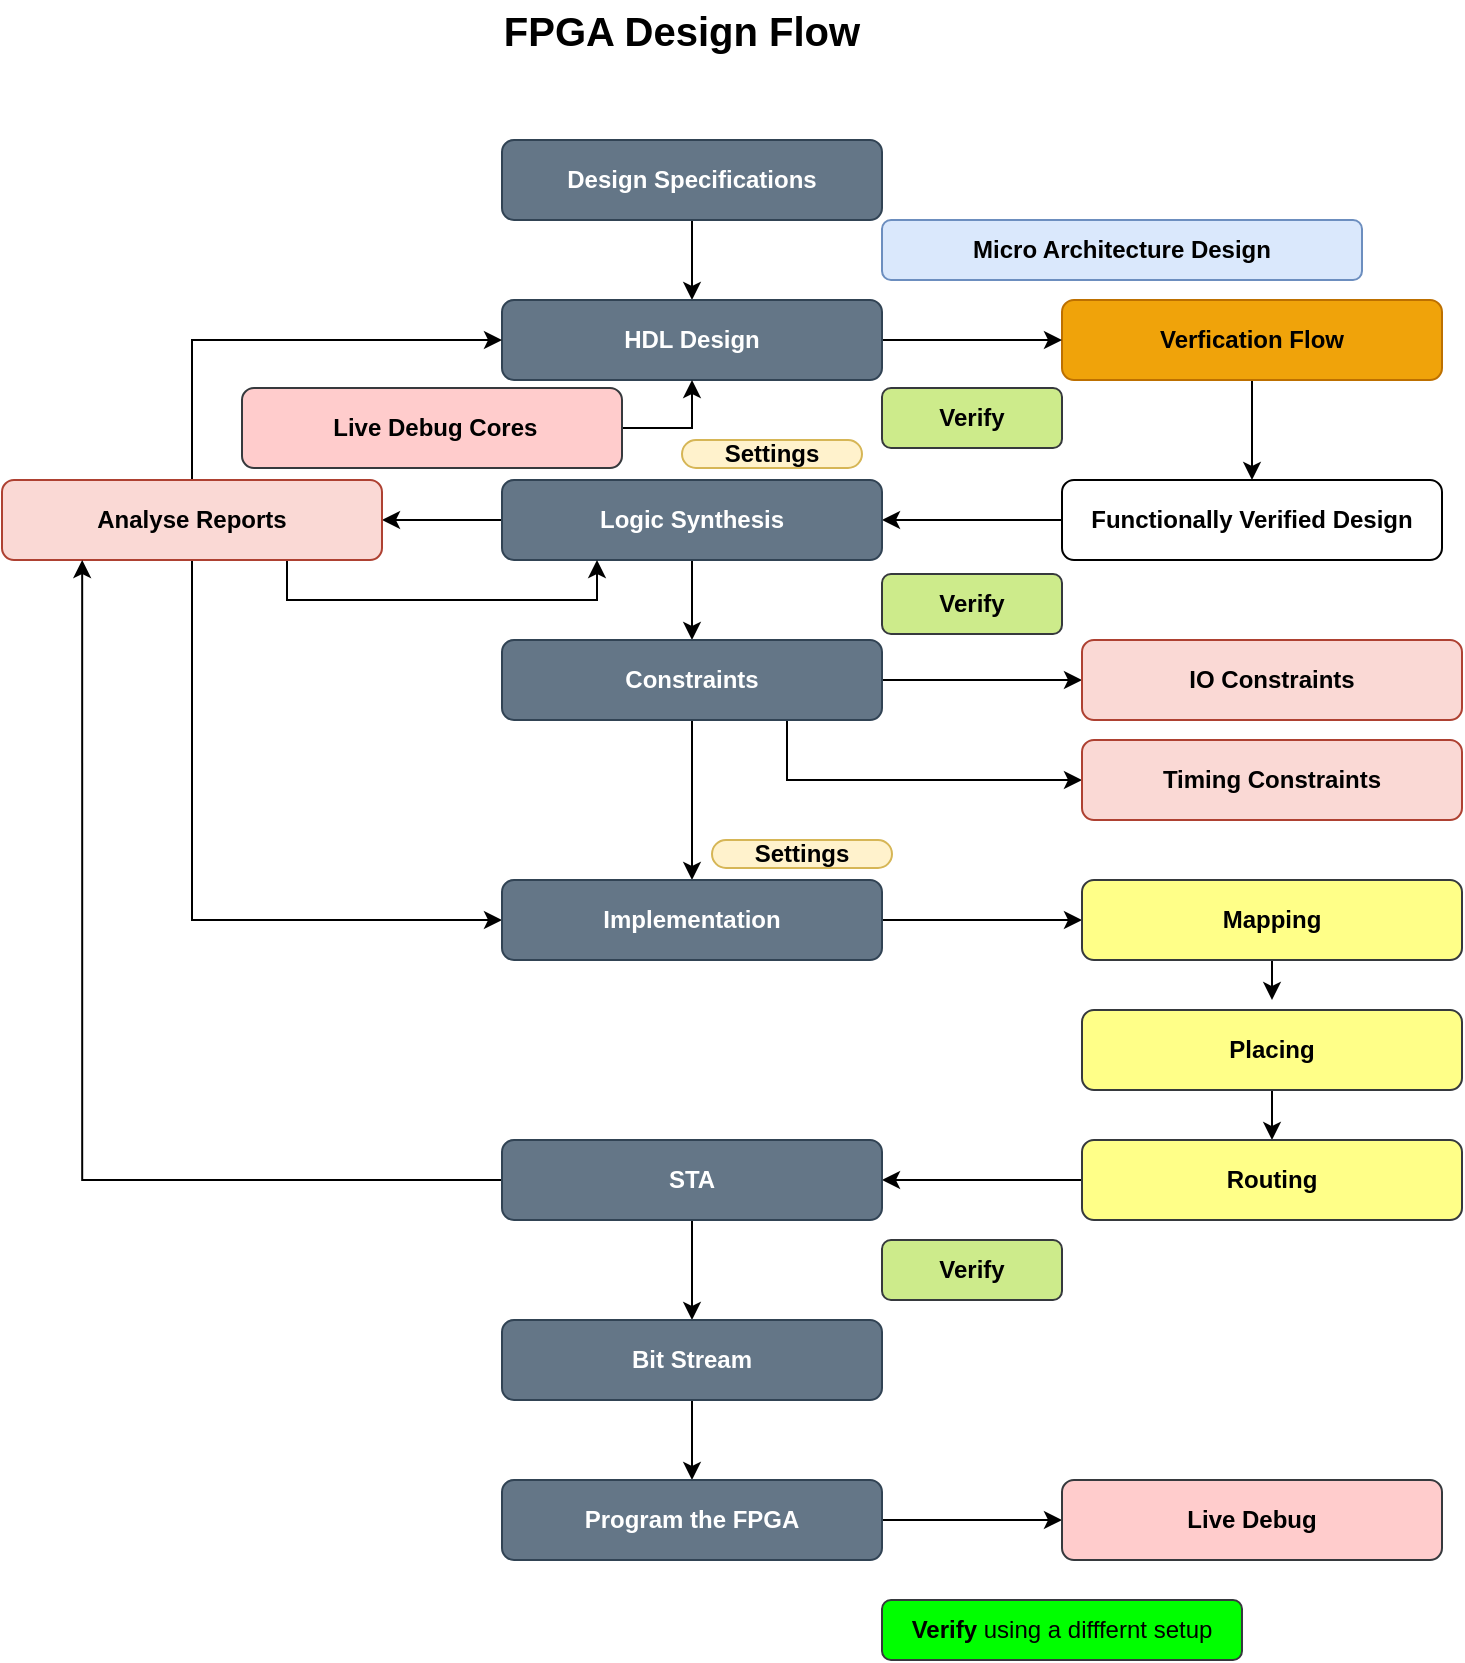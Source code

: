 <mxfile version="21.5.0" type="device" pages="2">
  <diagram name="Page-1" id="VcBqrdRL1sSiQqwj9spP">
    <mxGraphModel dx="1050" dy="566" grid="1" gridSize="10" guides="1" tooltips="1" connect="1" arrows="1" fold="1" page="1" pageScale="1" pageWidth="827" pageHeight="1169" math="0" shadow="0">
      <root>
        <mxCell id="0" />
        <mxCell id="1" parent="0" />
        <mxCell id="Eifh9r8NQX1qjbTjvXPd-1" value="&lt;b&gt;&lt;font style=&quot;font-size: 20px;&quot;&gt;FPGA Design Flow&lt;/font&gt;&lt;/b&gt;" style="text;html=1;strokeColor=none;fillColor=none;align=center;verticalAlign=middle;whiteSpace=wrap;rounded=0;" vertex="1" parent="1">
          <mxGeometry x="250" y="60" width="260" height="30" as="geometry" />
        </mxCell>
        <mxCell id="Eifh9r8NQX1qjbTjvXPd-2" style="edgeStyle=orthogonalEdgeStyle;rounded=0;orthogonalLoop=1;jettySize=auto;html=1;exitX=0.5;exitY=1;exitDx=0;exitDy=0;entryX=0.5;entryY=0;entryDx=0;entryDy=0;" edge="1" parent="1" source="Eifh9r8NQX1qjbTjvXPd-3" target="Eifh9r8NQX1qjbTjvXPd-7">
          <mxGeometry relative="1" as="geometry" />
        </mxCell>
        <mxCell id="Eifh9r8NQX1qjbTjvXPd-3" value="&lt;b&gt;Design Specifications&lt;/b&gt;" style="rounded=1;whiteSpace=wrap;html=1;fillColor=#647687;fontColor=#ffffff;strokeColor=#314354;" vertex="1" parent="1">
          <mxGeometry x="290" y="130" width="190" height="40" as="geometry" />
        </mxCell>
        <mxCell id="Eifh9r8NQX1qjbTjvXPd-4" style="edgeStyle=orthogonalEdgeStyle;rounded=0;orthogonalLoop=1;jettySize=auto;html=1;exitX=0.5;exitY=1;exitDx=0;exitDy=0;entryX=0.5;entryY=0;entryDx=0;entryDy=0;" edge="1" parent="1" source="Eifh9r8NQX1qjbTjvXPd-5" target="Eifh9r8NQX1qjbTjvXPd-9">
          <mxGeometry relative="1" as="geometry" />
        </mxCell>
        <mxCell id="Eifh9r8NQX1qjbTjvXPd-5" value="&lt;b&gt;Verfication Flow&lt;br&gt;&lt;/b&gt;" style="rounded=1;whiteSpace=wrap;html=1;fillColor=#f0a30a;fontColor=#000000;strokeColor=#BD7000;" vertex="1" parent="1">
          <mxGeometry x="570" y="210" width="190" height="40" as="geometry" />
        </mxCell>
        <mxCell id="Eifh9r8NQX1qjbTjvXPd-6" style="edgeStyle=orthogonalEdgeStyle;rounded=0;orthogonalLoop=1;jettySize=auto;html=1;exitX=1;exitY=0.5;exitDx=0;exitDy=0;" edge="1" parent="1" source="Eifh9r8NQX1qjbTjvXPd-7" target="Eifh9r8NQX1qjbTjvXPd-5">
          <mxGeometry relative="1" as="geometry" />
        </mxCell>
        <mxCell id="Eifh9r8NQX1qjbTjvXPd-7" value="&lt;b&gt;HDL Design&lt;br&gt;&lt;/b&gt;" style="rounded=1;whiteSpace=wrap;html=1;fillColor=#647687;fontColor=#ffffff;strokeColor=#314354;" vertex="1" parent="1">
          <mxGeometry x="290" y="210" width="190" height="40" as="geometry" />
        </mxCell>
        <mxCell id="Eifh9r8NQX1qjbTjvXPd-8" style="edgeStyle=orthogonalEdgeStyle;rounded=0;orthogonalLoop=1;jettySize=auto;html=1;exitX=0;exitY=0.5;exitDx=0;exitDy=0;entryX=1;entryY=0.5;entryDx=0;entryDy=0;" edge="1" parent="1" source="Eifh9r8NQX1qjbTjvXPd-9" target="Eifh9r8NQX1qjbTjvXPd-12">
          <mxGeometry relative="1" as="geometry" />
        </mxCell>
        <mxCell id="Eifh9r8NQX1qjbTjvXPd-9" value="&lt;b&gt;Functionally Verified Design&lt;br&gt;&lt;/b&gt;" style="rounded=1;whiteSpace=wrap;html=1;" vertex="1" parent="1">
          <mxGeometry x="570" y="300" width="190" height="40" as="geometry" />
        </mxCell>
        <mxCell id="Eifh9r8NQX1qjbTjvXPd-10" style="edgeStyle=orthogonalEdgeStyle;rounded=0;orthogonalLoop=1;jettySize=auto;html=1;exitX=0;exitY=0.5;exitDx=0;exitDy=0;entryX=1;entryY=0.5;entryDx=0;entryDy=0;" edge="1" parent="1" source="Eifh9r8NQX1qjbTjvXPd-12" target="Eifh9r8NQX1qjbTjvXPd-16">
          <mxGeometry relative="1" as="geometry" />
        </mxCell>
        <mxCell id="Eifh9r8NQX1qjbTjvXPd-11" style="edgeStyle=orthogonalEdgeStyle;rounded=0;orthogonalLoop=1;jettySize=auto;html=1;exitX=0.5;exitY=1;exitDx=0;exitDy=0;entryX=0.5;entryY=0;entryDx=0;entryDy=0;" edge="1" parent="1" source="Eifh9r8NQX1qjbTjvXPd-12" target="Eifh9r8NQX1qjbTjvXPd-20">
          <mxGeometry relative="1" as="geometry" />
        </mxCell>
        <mxCell id="Eifh9r8NQX1qjbTjvXPd-12" value="&lt;b&gt;Logic Synthesis&lt;br&gt;&lt;/b&gt;" style="rounded=1;whiteSpace=wrap;html=1;fillColor=#647687;fontColor=#ffffff;strokeColor=#314354;" vertex="1" parent="1">
          <mxGeometry x="290" y="300" width="190" height="40" as="geometry" />
        </mxCell>
        <mxCell id="Eifh9r8NQX1qjbTjvXPd-13" style="edgeStyle=orthogonalEdgeStyle;rounded=0;orthogonalLoop=1;jettySize=auto;html=1;exitX=0.5;exitY=0;exitDx=0;exitDy=0;entryX=0;entryY=0.5;entryDx=0;entryDy=0;" edge="1" parent="1" source="Eifh9r8NQX1qjbTjvXPd-16" target="Eifh9r8NQX1qjbTjvXPd-7">
          <mxGeometry relative="1" as="geometry" />
        </mxCell>
        <mxCell id="Eifh9r8NQX1qjbTjvXPd-14" style="edgeStyle=orthogonalEdgeStyle;rounded=0;orthogonalLoop=1;jettySize=auto;html=1;exitX=0.75;exitY=1;exitDx=0;exitDy=0;entryX=0.25;entryY=1;entryDx=0;entryDy=0;" edge="1" parent="1" source="Eifh9r8NQX1qjbTjvXPd-16" target="Eifh9r8NQX1qjbTjvXPd-12">
          <mxGeometry relative="1" as="geometry" />
        </mxCell>
        <mxCell id="Eifh9r8NQX1qjbTjvXPd-15" style="edgeStyle=orthogonalEdgeStyle;rounded=0;orthogonalLoop=1;jettySize=auto;html=1;exitX=0.5;exitY=1;exitDx=0;exitDy=0;entryX=0;entryY=0.5;entryDx=0;entryDy=0;" edge="1" parent="1" source="Eifh9r8NQX1qjbTjvXPd-16" target="Eifh9r8NQX1qjbTjvXPd-24">
          <mxGeometry relative="1" as="geometry" />
        </mxCell>
        <mxCell id="Eifh9r8NQX1qjbTjvXPd-16" value="&lt;b&gt;Analyse Reports&lt;br&gt;&lt;/b&gt;" style="rounded=1;whiteSpace=wrap;html=1;fillColor=#fad9d5;strokeColor=#ae4132;" vertex="1" parent="1">
          <mxGeometry x="40" y="300" width="190" height="40" as="geometry" />
        </mxCell>
        <mxCell id="Eifh9r8NQX1qjbTjvXPd-17" style="edgeStyle=orthogonalEdgeStyle;rounded=0;orthogonalLoop=1;jettySize=auto;html=1;exitX=1;exitY=0.5;exitDx=0;exitDy=0;entryX=0;entryY=0.5;entryDx=0;entryDy=0;" edge="1" parent="1" source="Eifh9r8NQX1qjbTjvXPd-20" target="Eifh9r8NQX1qjbTjvXPd-21">
          <mxGeometry relative="1" as="geometry" />
        </mxCell>
        <mxCell id="Eifh9r8NQX1qjbTjvXPd-18" style="edgeStyle=orthogonalEdgeStyle;rounded=0;orthogonalLoop=1;jettySize=auto;html=1;exitX=0.75;exitY=1;exitDx=0;exitDy=0;entryX=0;entryY=0.5;entryDx=0;entryDy=0;" edge="1" parent="1" source="Eifh9r8NQX1qjbTjvXPd-20" target="Eifh9r8NQX1qjbTjvXPd-22">
          <mxGeometry relative="1" as="geometry" />
        </mxCell>
        <mxCell id="Eifh9r8NQX1qjbTjvXPd-19" style="edgeStyle=orthogonalEdgeStyle;rounded=0;orthogonalLoop=1;jettySize=auto;html=1;exitX=0.5;exitY=1;exitDx=0;exitDy=0;" edge="1" parent="1" source="Eifh9r8NQX1qjbTjvXPd-20" target="Eifh9r8NQX1qjbTjvXPd-24">
          <mxGeometry relative="1" as="geometry" />
        </mxCell>
        <mxCell id="Eifh9r8NQX1qjbTjvXPd-20" value="&lt;b&gt;Constraints&lt;/b&gt;" style="rounded=1;whiteSpace=wrap;html=1;fillColor=#647687;fontColor=#ffffff;strokeColor=#314354;" vertex="1" parent="1">
          <mxGeometry x="290" y="380" width="190" height="40" as="geometry" />
        </mxCell>
        <mxCell id="Eifh9r8NQX1qjbTjvXPd-21" value="&lt;b&gt;IO Constraints&lt;br&gt;&lt;/b&gt;" style="rounded=1;whiteSpace=wrap;html=1;fillColor=#fad9d5;strokeColor=#ae4132;" vertex="1" parent="1">
          <mxGeometry x="580" y="380" width="190" height="40" as="geometry" />
        </mxCell>
        <mxCell id="Eifh9r8NQX1qjbTjvXPd-22" value="&lt;b&gt;Timing Constraints&lt;br&gt;&lt;/b&gt;" style="rounded=1;whiteSpace=wrap;html=1;fillColor=#fad9d5;strokeColor=#ae4132;" vertex="1" parent="1">
          <mxGeometry x="580" y="430" width="190" height="40" as="geometry" />
        </mxCell>
        <mxCell id="Eifh9r8NQX1qjbTjvXPd-23" style="edgeStyle=orthogonalEdgeStyle;rounded=0;orthogonalLoop=1;jettySize=auto;html=1;exitX=1;exitY=0.5;exitDx=0;exitDy=0;entryX=0;entryY=0.5;entryDx=0;entryDy=0;" edge="1" parent="1" source="Eifh9r8NQX1qjbTjvXPd-24" target="Eifh9r8NQX1qjbTjvXPd-26">
          <mxGeometry relative="1" as="geometry" />
        </mxCell>
        <mxCell id="Eifh9r8NQX1qjbTjvXPd-24" value="&lt;b&gt;Implementation&lt;/b&gt;" style="rounded=1;whiteSpace=wrap;html=1;fillColor=#647687;fontColor=#ffffff;strokeColor=#314354;" vertex="1" parent="1">
          <mxGeometry x="290" y="500" width="190" height="40" as="geometry" />
        </mxCell>
        <mxCell id="Eifh9r8NQX1qjbTjvXPd-25" style="edgeStyle=orthogonalEdgeStyle;rounded=0;orthogonalLoop=1;jettySize=auto;html=1;exitX=0.5;exitY=1;exitDx=0;exitDy=0;" edge="1" parent="1" source="Eifh9r8NQX1qjbTjvXPd-26">
          <mxGeometry relative="1" as="geometry">
            <mxPoint x="675" y="560" as="targetPoint" />
          </mxGeometry>
        </mxCell>
        <mxCell id="Eifh9r8NQX1qjbTjvXPd-26" value="&lt;b&gt;Mapping&lt;/b&gt;" style="rounded=1;whiteSpace=wrap;html=1;fillColor=#ffff88;strokeColor=#36393d;" vertex="1" parent="1">
          <mxGeometry x="580" y="500" width="190" height="40" as="geometry" />
        </mxCell>
        <mxCell id="Eifh9r8NQX1qjbTjvXPd-27" style="edgeStyle=orthogonalEdgeStyle;rounded=0;orthogonalLoop=1;jettySize=auto;html=1;exitX=0.5;exitY=1;exitDx=0;exitDy=0;entryX=0.5;entryY=0;entryDx=0;entryDy=0;" edge="1" parent="1" source="Eifh9r8NQX1qjbTjvXPd-28" target="Eifh9r8NQX1qjbTjvXPd-30">
          <mxGeometry relative="1" as="geometry" />
        </mxCell>
        <mxCell id="Eifh9r8NQX1qjbTjvXPd-28" value="&lt;b&gt;Placing&lt;/b&gt;" style="rounded=1;whiteSpace=wrap;html=1;fillColor=#ffff88;strokeColor=#36393d;" vertex="1" parent="1">
          <mxGeometry x="580" y="565" width="190" height="40" as="geometry" />
        </mxCell>
        <mxCell id="Eifh9r8NQX1qjbTjvXPd-29" style="edgeStyle=orthogonalEdgeStyle;rounded=0;orthogonalLoop=1;jettySize=auto;html=1;exitX=0;exitY=0.5;exitDx=0;exitDy=0;" edge="1" parent="1" source="Eifh9r8NQX1qjbTjvXPd-30" target="Eifh9r8NQX1qjbTjvXPd-33">
          <mxGeometry relative="1" as="geometry" />
        </mxCell>
        <mxCell id="Eifh9r8NQX1qjbTjvXPd-30" value="&lt;b&gt;Routing&lt;/b&gt;" style="rounded=1;whiteSpace=wrap;html=1;fillColor=#ffff88;strokeColor=#36393d;" vertex="1" parent="1">
          <mxGeometry x="580" y="630" width="190" height="40" as="geometry" />
        </mxCell>
        <mxCell id="Eifh9r8NQX1qjbTjvXPd-31" style="edgeStyle=orthogonalEdgeStyle;rounded=0;orthogonalLoop=1;jettySize=auto;html=1;exitX=0;exitY=0.5;exitDx=0;exitDy=0;entryX=0.211;entryY=1;entryDx=0;entryDy=0;entryPerimeter=0;" edge="1" parent="1" source="Eifh9r8NQX1qjbTjvXPd-33" target="Eifh9r8NQX1qjbTjvXPd-16">
          <mxGeometry relative="1" as="geometry" />
        </mxCell>
        <mxCell id="Eifh9r8NQX1qjbTjvXPd-32" style="edgeStyle=orthogonalEdgeStyle;rounded=0;orthogonalLoop=1;jettySize=auto;html=1;exitX=0.5;exitY=1;exitDx=0;exitDy=0;entryX=0.5;entryY=0;entryDx=0;entryDy=0;" edge="1" parent="1" source="Eifh9r8NQX1qjbTjvXPd-33" target="Eifh9r8NQX1qjbTjvXPd-35">
          <mxGeometry relative="1" as="geometry" />
        </mxCell>
        <mxCell id="Eifh9r8NQX1qjbTjvXPd-33" value="&lt;b&gt;STA&lt;/b&gt;" style="rounded=1;whiteSpace=wrap;html=1;fillColor=#647687;fontColor=#ffffff;strokeColor=#314354;" vertex="1" parent="1">
          <mxGeometry x="290" y="630" width="190" height="40" as="geometry" />
        </mxCell>
        <mxCell id="Eifh9r8NQX1qjbTjvXPd-34" style="edgeStyle=orthogonalEdgeStyle;rounded=0;orthogonalLoop=1;jettySize=auto;html=1;exitX=0.5;exitY=1;exitDx=0;exitDy=0;entryX=0.5;entryY=0;entryDx=0;entryDy=0;" edge="1" parent="1" source="Eifh9r8NQX1qjbTjvXPd-35" target="Eifh9r8NQX1qjbTjvXPd-37">
          <mxGeometry relative="1" as="geometry" />
        </mxCell>
        <mxCell id="Eifh9r8NQX1qjbTjvXPd-35" value="&lt;b&gt;Bit Stream&lt;br&gt;&lt;/b&gt;" style="rounded=1;whiteSpace=wrap;html=1;fillColor=#647687;fontColor=#ffffff;strokeColor=#314354;" vertex="1" parent="1">
          <mxGeometry x="290" y="720" width="190" height="40" as="geometry" />
        </mxCell>
        <mxCell id="Eifh9r8NQX1qjbTjvXPd-36" style="edgeStyle=orthogonalEdgeStyle;rounded=0;orthogonalLoop=1;jettySize=auto;html=1;exitX=1;exitY=0.5;exitDx=0;exitDy=0;entryX=0;entryY=0.5;entryDx=0;entryDy=0;" edge="1" parent="1" source="Eifh9r8NQX1qjbTjvXPd-37" target="Eifh9r8NQX1qjbTjvXPd-38">
          <mxGeometry relative="1" as="geometry" />
        </mxCell>
        <mxCell id="Eifh9r8NQX1qjbTjvXPd-37" value="&lt;b&gt;Program the FPGA&lt;br&gt;&lt;/b&gt;" style="rounded=1;whiteSpace=wrap;html=1;fillColor=#647687;fontColor=#ffffff;strokeColor=#314354;" vertex="1" parent="1">
          <mxGeometry x="290" y="800" width="190" height="40" as="geometry" />
        </mxCell>
        <mxCell id="Eifh9r8NQX1qjbTjvXPd-38" value="&lt;b&gt;Live Debug&lt;br&gt;&lt;/b&gt;" style="rounded=1;whiteSpace=wrap;html=1;fillColor=#ffcccc;strokeColor=#36393d;" vertex="1" parent="1">
          <mxGeometry x="570" y="800" width="190" height="40" as="geometry" />
        </mxCell>
        <mxCell id="Eifh9r8NQX1qjbTjvXPd-39" style="edgeStyle=orthogonalEdgeStyle;rounded=0;orthogonalLoop=1;jettySize=auto;html=1;exitX=1;exitY=0.5;exitDx=0;exitDy=0;entryX=0.5;entryY=1;entryDx=0;entryDy=0;" edge="1" parent="1" source="Eifh9r8NQX1qjbTjvXPd-40" target="Eifh9r8NQX1qjbTjvXPd-7">
          <mxGeometry relative="1" as="geometry" />
        </mxCell>
        <mxCell id="Eifh9r8NQX1qjbTjvXPd-40" value="&lt;b&gt;&amp;nbsp;Live Debug Cores&lt;br&gt;&lt;/b&gt;" style="rounded=1;whiteSpace=wrap;html=1;fillColor=#ffcccc;strokeColor=#36393d;" vertex="1" parent="1">
          <mxGeometry x="160" y="254" width="190" height="40" as="geometry" />
        </mxCell>
        <mxCell id="Eifh9r8NQX1qjbTjvXPd-41" value="&lt;b&gt;Verify&lt;/b&gt;" style="rounded=1;whiteSpace=wrap;html=1;fillColor=#cdeb8b;strokeColor=#36393d;" vertex="1" parent="1">
          <mxGeometry x="480" y="680" width="90" height="30" as="geometry" />
        </mxCell>
        <mxCell id="Eifh9r8NQX1qjbTjvXPd-42" value="&lt;b&gt;Verify&lt;/b&gt;" style="rounded=1;whiteSpace=wrap;html=1;fillColor=#cdeb8b;strokeColor=#36393d;" vertex="1" parent="1">
          <mxGeometry x="480" y="347" width="90" height="30" as="geometry" />
        </mxCell>
        <mxCell id="Eifh9r8NQX1qjbTjvXPd-43" value="&lt;b&gt;Verify&lt;/b&gt;" style="rounded=1;whiteSpace=wrap;html=1;fillColor=#cdeb8b;strokeColor=#36393d;" vertex="1" parent="1">
          <mxGeometry x="480" y="254" width="90" height="30" as="geometry" />
        </mxCell>
        <mxCell id="Eifh9r8NQX1qjbTjvXPd-44" value="&lt;b&gt;Verify&lt;/b&gt; using a difffernt setup" style="rounded=1;whiteSpace=wrap;html=1;fillColor=#00FF00;strokeColor=#36393d;" vertex="1" parent="1">
          <mxGeometry x="480" y="860" width="180" height="30" as="geometry" />
        </mxCell>
        <mxCell id="Eifh9r8NQX1qjbTjvXPd-45" value="&lt;b&gt;Micro Architecture Design&lt;br&gt;&lt;/b&gt;" style="rounded=1;whiteSpace=wrap;html=1;fillColor=#dae8fc;strokeColor=#6c8ebf;" vertex="1" parent="1">
          <mxGeometry x="480" y="170" width="240" height="30" as="geometry" />
        </mxCell>
        <mxCell id="Eifh9r8NQX1qjbTjvXPd-47" value="&lt;b&gt;Settings&lt;/b&gt;" style="rounded=1;whiteSpace=wrap;html=1;fillColor=#fff2cc;strokeColor=#d6b656;arcSize=50;" vertex="1" parent="1">
          <mxGeometry x="395" y="480" width="90" height="14" as="geometry" />
        </mxCell>
        <mxCell id="Eifh9r8NQX1qjbTjvXPd-48" value="&lt;b&gt;Settings&lt;/b&gt;" style="rounded=1;whiteSpace=wrap;html=1;fillColor=#fff2cc;strokeColor=#d6b656;arcSize=50;" vertex="1" parent="1">
          <mxGeometry x="380" y="280" width="90" height="14" as="geometry" />
        </mxCell>
      </root>
    </mxGraphModel>
  </diagram>
  <diagram id="DKTvWOxw_dveqikbaRL9" name="Page-2">
    <mxGraphModel dx="1050" dy="566" grid="1" gridSize="10" guides="1" tooltips="1" connect="1" arrows="1" fold="1" page="1" pageScale="1" pageWidth="827" pageHeight="1169" math="0" shadow="0">
      <root>
        <mxCell id="0" />
        <mxCell id="1" parent="0" />
        <mxCell id="M3bRhzeCaCUAuRn4cUJ--1" value="" style="rounded=0;whiteSpace=wrap;html=1;" vertex="1" parent="1">
          <mxGeometry x="220" y="90" width="426" height="240" as="geometry" />
        </mxCell>
        <mxCell id="M3bRhzeCaCUAuRn4cUJ--2" value="&lt;b&gt;FPGA&lt;/b&gt;" style="rounded=1;whiteSpace=wrap;html=1;fillColor=#b1ddf0;strokeColor=#10739e;" vertex="1" parent="1">
          <mxGeometry x="392" y="180" width="90" height="60" as="geometry" />
        </mxCell>
        <mxCell id="_VGad_WB-EoQniWwA2TZ-3" style="edgeStyle=orthogonalEdgeStyle;rounded=0;orthogonalLoop=1;jettySize=auto;html=1;entryX=0.25;entryY=1;entryDx=0;entryDy=0;" edge="1" parent="1" source="M3bRhzeCaCUAuRn4cUJ--3" target="M3bRhzeCaCUAuRn4cUJ--2">
          <mxGeometry relative="1" as="geometry">
            <Array as="points">
              <mxPoint x="415" y="270" />
            </Array>
          </mxGeometry>
        </mxCell>
        <mxCell id="M3bRhzeCaCUAuRn4cUJ--3" value="SW" style="rounded=1;whiteSpace=wrap;html=1;fillColor=#fad9d5;strokeColor=#ae4132;" vertex="1" parent="1">
          <mxGeometry x="260" y="260" width="90" height="40" as="geometry" />
        </mxCell>
        <mxCell id="M3bRhzeCaCUAuRn4cUJ--4" value="Peripheral" style="rounded=1;whiteSpace=wrap;html=1;" vertex="1" parent="1">
          <mxGeometry x="392" y="280" width="90" height="40" as="geometry" />
        </mxCell>
        <mxCell id="M3bRhzeCaCUAuRn4cUJ--5" value="Peripheral" style="rounded=1;whiteSpace=wrap;html=1;" vertex="1" parent="1">
          <mxGeometry x="530" y="260" width="90" height="40" as="geometry" />
        </mxCell>
        <mxCell id="_VGad_WB-EoQniWwA2TZ-1" style="edgeStyle=orthogonalEdgeStyle;rounded=0;orthogonalLoop=1;jettySize=auto;html=1;exitX=0.5;exitY=1;exitDx=0;exitDy=0;entryX=0.25;entryY=0;entryDx=0;entryDy=0;" edge="1" parent="1" source="M3bRhzeCaCUAuRn4cUJ--6" target="M3bRhzeCaCUAuRn4cUJ--2">
          <mxGeometry relative="1" as="geometry" />
        </mxCell>
        <mxCell id="M3bRhzeCaCUAuRn4cUJ--6" value="Crystal" style="rounded=1;whiteSpace=wrap;html=1;fillColor=#fad9d5;strokeColor=#ae4132;" vertex="1" parent="1">
          <mxGeometry x="260" y="120" width="90" height="40" as="geometry" />
        </mxCell>
        <mxCell id="M3bRhzeCaCUAuRn4cUJ--7" value="Peripheral" style="rounded=1;whiteSpace=wrap;html=1;" vertex="1" parent="1">
          <mxGeometry x="392" y="110" width="90" height="40" as="geometry" />
        </mxCell>
        <mxCell id="M3bRhzeCaCUAuRn4cUJ--8" value="Peripheral" style="rounded=1;whiteSpace=wrap;html=1;" vertex="1" parent="1">
          <mxGeometry x="530" y="120" width="90" height="40" as="geometry" />
        </mxCell>
        <mxCell id="M3bRhzeCaCUAuRn4cUJ--10" value="LEDs" style="rounded=1;whiteSpace=wrap;html=1;fillColor=#fad9d5;strokeColor=#ae4132;" vertex="1" parent="1">
          <mxGeometry x="527" y="190" width="90" height="40" as="geometry" />
        </mxCell>
        <mxCell id="M3bRhzeCaCUAuRn4cUJ--11" value="Button" style="rounded=1;whiteSpace=wrap;html=1;fillColor=#fad9d5;strokeColor=#ae4132;" vertex="1" parent="1">
          <mxGeometry x="260" y="190" width="90" height="40" as="geometry" />
        </mxCell>
        <mxCell id="M3bRhzeCaCUAuRn4cUJ--14" value="" style="shape=singleArrow;whiteSpace=wrap;html=1;" vertex="1" parent="1">
          <mxGeometry x="350" y="200" width="40" height="20" as="geometry" />
        </mxCell>
        <mxCell id="M3bRhzeCaCUAuRn4cUJ--15" value="" style="shape=singleArrow;whiteSpace=wrap;html=1;" vertex="1" parent="1">
          <mxGeometry x="482" y="200" width="40" height="20" as="geometry" />
        </mxCell>
        <mxCell id="M3bRhzeCaCUAuRn4cUJ--16" value="LED Logic" style="rounded=1;whiteSpace=wrap;html=1;" vertex="1" parent="1">
          <mxGeometry x="362" y="420" width="120" height="60" as="geometry" />
        </mxCell>
        <mxCell id="M3bRhzeCaCUAuRn4cUJ--17" value="5 bit" style="shape=singleArrow;whiteSpace=wrap;html=1;" vertex="1" parent="1">
          <mxGeometry x="292" y="425" width="70" height="50" as="geometry" />
        </mxCell>
        <mxCell id="M3bRhzeCaCUAuRn4cUJ--19" value="8 bit" style="shape=singleArrow;whiteSpace=wrap;html=1;" vertex="1" parent="1">
          <mxGeometry x="482" y="425" width="70" height="50" as="geometry" />
        </mxCell>
        <mxCell id="K-srwnH2Sofkr9KbnnrI-1" value="&lt;div style=&quot;font-size: 16px;&quot;&gt;&lt;font style=&quot;font-size: 16px;&quot;&gt;&lt;b&gt;Check List&lt;/b&gt;&lt;/font&gt;&lt;/div&gt;&lt;div style=&quot;font-size: 16px;&quot;&gt;&lt;font style=&quot;font-size: 16px;&quot;&gt;1. FPGA User Guide&lt;/font&gt;&lt;/div&gt;&lt;div style=&quot;font-size: 16px;&quot;&gt;&lt;font style=&quot;font-size: 16px;&quot;&gt;2. Board User Guide&lt;/font&gt;&lt;/div&gt;&lt;div style=&quot;font-size: 16px;&quot;&gt;&lt;font style=&quot;font-size: 16px;&quot;&gt;3. Board Schematic&lt;/font&gt;&lt;/div&gt;&lt;div style=&quot;font-size: 16px;&quot;&gt;&lt;font style=&quot;font-size: 16px;&quot;&gt;4. Master Constraints File&lt;font style=&quot;font-size: 16px;&quot;&gt;&lt;br&gt;&lt;/font&gt;&lt;/font&gt;&lt;/div&gt;" style="text;html=1;strokeColor=none;fillColor=none;align=center;verticalAlign=middle;whiteSpace=wrap;rounded=0;" vertex="1" parent="1">
          <mxGeometry x="220" y="540" width="220" height="100" as="geometry" />
        </mxCell>
      </root>
    </mxGraphModel>
  </diagram>
</mxfile>
